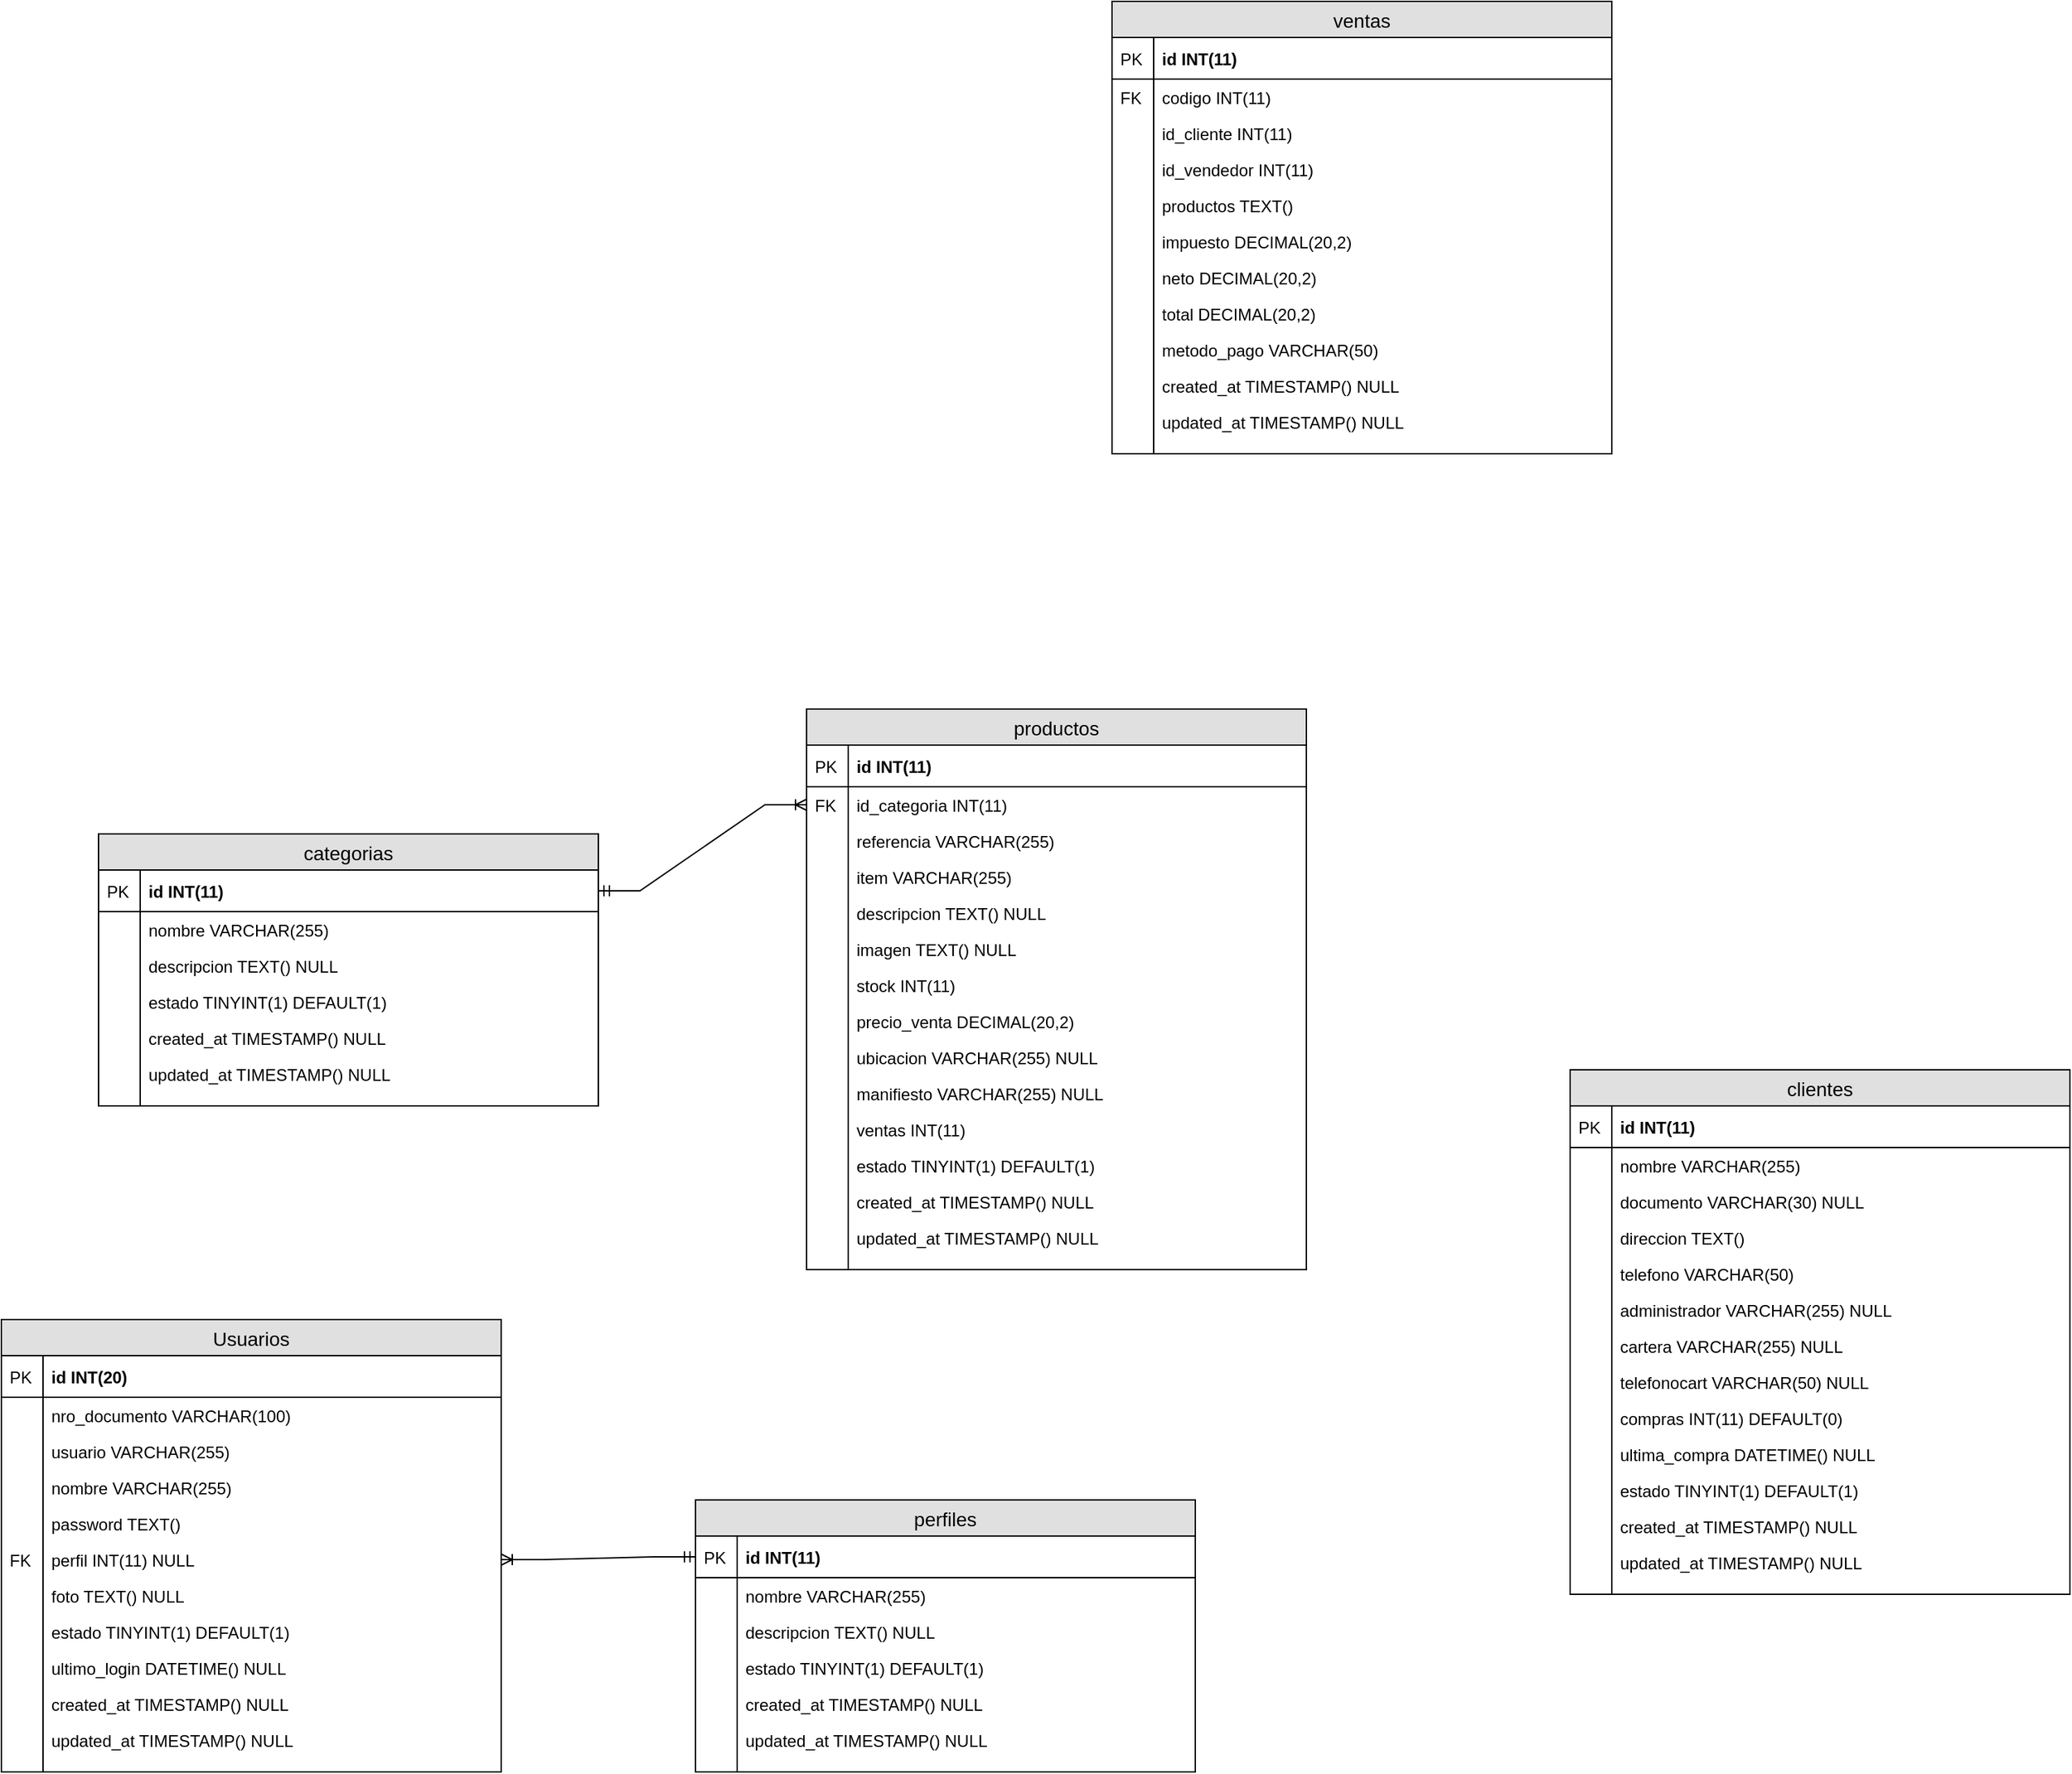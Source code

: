 <mxfile version="15.4.0" type="device"><diagram id="TV2pP8yMNN5nNsr2ddYz" name="Página-1"><mxGraphModel dx="2249" dy="1991" grid="1" gridSize="10" guides="1" tooltips="1" connect="1" arrows="1" fold="1" page="1" pageScale="1" pageWidth="827" pageHeight="1169" math="0" shadow="0"><root><mxCell id="0"/><mxCell id="1" parent="0"/><mxCell id="K2hWUeUvLaZcjFh7Xg0i-14" value="Usuarios" style="swimlane;fontStyle=0;childLayout=stackLayout;horizontal=1;startSize=26;fillColor=#e0e0e0;horizontalStack=0;resizeParent=1;resizeParentMax=0;resizeLast=0;collapsible=1;marginBottom=0;swimlaneFillColor=#ffffff;align=center;fontSize=14;" parent="1" vertex="1"><mxGeometry x="-680" y="280" width="360" height="326" as="geometry"/></mxCell><mxCell id="K2hWUeUvLaZcjFh7Xg0i-15" value="id INT(20)" style="shape=partialRectangle;top=0;left=0;right=0;bottom=1;align=left;verticalAlign=middle;fillColor=none;spacingLeft=34;spacingRight=4;overflow=hidden;rotatable=0;points=[[0,0.5],[1,0.5]];portConstraint=eastwest;dropTarget=0;fontStyle=1;fontSize=12;" parent="K2hWUeUvLaZcjFh7Xg0i-14" vertex="1"><mxGeometry y="26" width="360" height="30" as="geometry"/></mxCell><mxCell id="K2hWUeUvLaZcjFh7Xg0i-16" value="PK" style="shape=partialRectangle;top=0;left=0;bottom=0;fillColor=none;align=left;verticalAlign=middle;spacingLeft=4;spacingRight=4;overflow=hidden;rotatable=0;points=[];portConstraint=eastwest;part=1;fontSize=12;" parent="K2hWUeUvLaZcjFh7Xg0i-15" vertex="1" connectable="0"><mxGeometry width="30" height="30" as="geometry"/></mxCell><mxCell id="K2hWUeUvLaZcjFh7Xg0i-17" value="nro_documento VARCHAR(100)&#10;" style="shape=partialRectangle;top=0;left=0;right=0;bottom=0;align=left;verticalAlign=top;fillColor=none;spacingLeft=34;spacingRight=4;overflow=hidden;rotatable=0;points=[[0,0.5],[1,0.5]];portConstraint=eastwest;dropTarget=0;fontSize=12;" parent="K2hWUeUvLaZcjFh7Xg0i-14" vertex="1"><mxGeometry y="56" width="360" height="26" as="geometry"/></mxCell><mxCell id="K2hWUeUvLaZcjFh7Xg0i-18" value="" style="shape=partialRectangle;top=0;left=0;bottom=0;fillColor=none;align=left;verticalAlign=top;spacingLeft=4;spacingRight=4;overflow=hidden;rotatable=0;points=[];portConstraint=eastwest;part=1;fontSize=12;" parent="K2hWUeUvLaZcjFh7Xg0i-17" vertex="1" connectable="0"><mxGeometry width="30" height="26" as="geometry"/></mxCell><mxCell id="K2hWUeUvLaZcjFh7Xg0i-19" value="usuario VARCHAR(255)" style="shape=partialRectangle;top=0;left=0;right=0;bottom=0;align=left;verticalAlign=top;fillColor=none;spacingLeft=34;spacingRight=4;overflow=hidden;rotatable=0;points=[[0,0.5],[1,0.5]];portConstraint=eastwest;dropTarget=0;fontSize=12;" parent="K2hWUeUvLaZcjFh7Xg0i-14" vertex="1"><mxGeometry y="82" width="360" height="26" as="geometry"/></mxCell><mxCell id="K2hWUeUvLaZcjFh7Xg0i-20" value="" style="shape=partialRectangle;top=0;left=0;bottom=0;fillColor=none;align=left;verticalAlign=top;spacingLeft=4;spacingRight=4;overflow=hidden;rotatable=0;points=[];portConstraint=eastwest;part=1;fontSize=12;" parent="K2hWUeUvLaZcjFh7Xg0i-19" vertex="1" connectable="0"><mxGeometry width="30" height="26" as="geometry"/></mxCell><mxCell id="K2hWUeUvLaZcjFh7Xg0i-23" value="nombre VARCHAR(255)" style="shape=partialRectangle;top=0;left=0;right=0;bottom=0;align=left;verticalAlign=top;fillColor=none;spacingLeft=34;spacingRight=4;overflow=hidden;rotatable=0;points=[[0,0.5],[1,0.5]];portConstraint=eastwest;dropTarget=0;fontSize=12;" parent="K2hWUeUvLaZcjFh7Xg0i-14" vertex="1"><mxGeometry y="108" width="360" height="26" as="geometry"/></mxCell><mxCell id="K2hWUeUvLaZcjFh7Xg0i-24" value="" style="shape=partialRectangle;top=0;left=0;bottom=0;fillColor=none;align=left;verticalAlign=top;spacingLeft=4;spacingRight=4;overflow=hidden;rotatable=0;points=[];portConstraint=eastwest;part=1;fontSize=12;" parent="K2hWUeUvLaZcjFh7Xg0i-23" vertex="1" connectable="0"><mxGeometry width="30" height="26" as="geometry"/></mxCell><mxCell id="K2hWUeUvLaZcjFh7Xg0i-21" value="password TEXT()" style="shape=partialRectangle;top=0;left=0;right=0;bottom=0;align=left;verticalAlign=top;fillColor=none;spacingLeft=34;spacingRight=4;overflow=hidden;rotatable=0;points=[[0,0.5],[1,0.5]];portConstraint=eastwest;dropTarget=0;fontSize=12;" parent="K2hWUeUvLaZcjFh7Xg0i-14" vertex="1"><mxGeometry y="134" width="360" height="26" as="geometry"/></mxCell><mxCell id="K2hWUeUvLaZcjFh7Xg0i-22" value="" style="shape=partialRectangle;top=0;left=0;bottom=0;fillColor=none;align=left;verticalAlign=top;spacingLeft=4;spacingRight=4;overflow=hidden;rotatable=0;points=[];portConstraint=eastwest;part=1;fontSize=12;" parent="K2hWUeUvLaZcjFh7Xg0i-21" vertex="1" connectable="0"><mxGeometry width="30" height="26" as="geometry"/></mxCell><mxCell id="K2hWUeUvLaZcjFh7Xg0i-25" value="perfil INT(11) NULL" style="shape=partialRectangle;top=0;left=0;right=0;bottom=0;align=left;verticalAlign=top;fillColor=none;spacingLeft=34;spacingRight=4;overflow=hidden;rotatable=0;points=[[0,0.5],[1,0.5]];portConstraint=eastwest;dropTarget=0;fontSize=12;" parent="K2hWUeUvLaZcjFh7Xg0i-14" vertex="1"><mxGeometry y="160" width="360" height="26" as="geometry"/></mxCell><mxCell id="K2hWUeUvLaZcjFh7Xg0i-26" value="FK" style="shape=partialRectangle;top=0;left=0;bottom=0;fillColor=none;align=left;verticalAlign=top;spacingLeft=4;spacingRight=4;overflow=hidden;rotatable=0;points=[];portConstraint=eastwest;part=1;fontSize=12;" parent="K2hWUeUvLaZcjFh7Xg0i-25" vertex="1" connectable="0"><mxGeometry width="30" height="26" as="geometry"/></mxCell><mxCell id="K2hWUeUvLaZcjFh7Xg0i-27" value="foto TEXT() NULL" style="shape=partialRectangle;top=0;left=0;right=0;bottom=0;align=left;verticalAlign=top;fillColor=none;spacingLeft=34;spacingRight=4;overflow=hidden;rotatable=0;points=[[0,0.5],[1,0.5]];portConstraint=eastwest;dropTarget=0;fontSize=12;" parent="K2hWUeUvLaZcjFh7Xg0i-14" vertex="1"><mxGeometry y="186" width="360" height="26" as="geometry"/></mxCell><mxCell id="K2hWUeUvLaZcjFh7Xg0i-28" value="" style="shape=partialRectangle;top=0;left=0;bottom=0;fillColor=none;align=left;verticalAlign=top;spacingLeft=4;spacingRight=4;overflow=hidden;rotatable=0;points=[];portConstraint=eastwest;part=1;fontSize=12;" parent="K2hWUeUvLaZcjFh7Xg0i-27" vertex="1" connectable="0"><mxGeometry width="30" height="26" as="geometry"/></mxCell><mxCell id="K2hWUeUvLaZcjFh7Xg0i-41" value="estado TINYINT(1) DEFAULT(1)" style="shape=partialRectangle;top=0;left=0;right=0;bottom=0;align=left;verticalAlign=top;fillColor=none;spacingLeft=34;spacingRight=4;overflow=hidden;rotatable=0;points=[[0,0.5],[1,0.5]];portConstraint=eastwest;dropTarget=0;fontSize=12;" parent="K2hWUeUvLaZcjFh7Xg0i-14" vertex="1"><mxGeometry y="212" width="360" height="26" as="geometry"/></mxCell><mxCell id="K2hWUeUvLaZcjFh7Xg0i-42" value="" style="shape=partialRectangle;top=0;left=0;bottom=0;fillColor=none;align=left;verticalAlign=top;spacingLeft=4;spacingRight=4;overflow=hidden;rotatable=0;points=[];portConstraint=eastwest;part=1;fontSize=12;" parent="K2hWUeUvLaZcjFh7Xg0i-41" vertex="1" connectable="0"><mxGeometry width="30" height="26" as="geometry"/></mxCell><mxCell id="K2hWUeUvLaZcjFh7Xg0i-29" value="ultimo_login DATETIME() NULL" style="shape=partialRectangle;top=0;left=0;right=0;bottom=0;align=left;verticalAlign=top;fillColor=none;spacingLeft=34;spacingRight=4;overflow=hidden;rotatable=0;points=[[0,0.5],[1,0.5]];portConstraint=eastwest;dropTarget=0;fontSize=12;" parent="K2hWUeUvLaZcjFh7Xg0i-14" vertex="1"><mxGeometry y="238" width="360" height="26" as="geometry"/></mxCell><mxCell id="K2hWUeUvLaZcjFh7Xg0i-30" value="" style="shape=partialRectangle;top=0;left=0;bottom=0;fillColor=none;align=left;verticalAlign=top;spacingLeft=4;spacingRight=4;overflow=hidden;rotatable=0;points=[];portConstraint=eastwest;part=1;fontSize=12;" parent="K2hWUeUvLaZcjFh7Xg0i-29" vertex="1" connectable="0"><mxGeometry width="30" height="26" as="geometry"/></mxCell><mxCell id="K2hWUeUvLaZcjFh7Xg0i-45" value="created_at TIMESTAMP() NULL" style="shape=partialRectangle;top=0;left=0;right=0;bottom=0;align=left;verticalAlign=top;fillColor=none;spacingLeft=34;spacingRight=4;overflow=hidden;rotatable=0;points=[[0,0.5],[1,0.5]];portConstraint=eastwest;dropTarget=0;fontSize=12;" parent="K2hWUeUvLaZcjFh7Xg0i-14" vertex="1"><mxGeometry y="264" width="360" height="26" as="geometry"/></mxCell><mxCell id="K2hWUeUvLaZcjFh7Xg0i-46" value="" style="shape=partialRectangle;top=0;left=0;bottom=0;fillColor=none;align=left;verticalAlign=top;spacingLeft=4;spacingRight=4;overflow=hidden;rotatable=0;points=[];portConstraint=eastwest;part=1;fontSize=12;" parent="K2hWUeUvLaZcjFh7Xg0i-45" vertex="1" connectable="0"><mxGeometry width="30" height="26" as="geometry"/></mxCell><mxCell id="K2hWUeUvLaZcjFh7Xg0i-47" value="updated_at TIMESTAMP() NULL" style="shape=partialRectangle;top=0;left=0;right=0;bottom=0;align=left;verticalAlign=top;fillColor=none;spacingLeft=34;spacingRight=4;overflow=hidden;rotatable=0;points=[[0,0.5],[1,0.5]];portConstraint=eastwest;dropTarget=0;fontSize=12;" parent="K2hWUeUvLaZcjFh7Xg0i-14" vertex="1"><mxGeometry y="290" width="360" height="26" as="geometry"/></mxCell><mxCell id="K2hWUeUvLaZcjFh7Xg0i-48" value="" style="shape=partialRectangle;top=0;left=0;bottom=0;fillColor=none;align=left;verticalAlign=top;spacingLeft=4;spacingRight=4;overflow=hidden;rotatable=0;points=[];portConstraint=eastwest;part=1;fontSize=12;" parent="K2hWUeUvLaZcjFh7Xg0i-47" vertex="1" connectable="0"><mxGeometry width="30" height="26" as="geometry"/></mxCell><mxCell id="K2hWUeUvLaZcjFh7Xg0i-55" value="" style="shape=partialRectangle;top=0;left=0;right=0;bottom=0;align=left;verticalAlign=top;fillColor=none;spacingLeft=34;spacingRight=4;overflow=hidden;rotatable=0;points=[[0,0.5],[1,0.5]];portConstraint=eastwest;dropTarget=0;fontSize=12;" parent="K2hWUeUvLaZcjFh7Xg0i-14" vertex="1"><mxGeometry y="316" width="360" height="10" as="geometry"/></mxCell><mxCell id="K2hWUeUvLaZcjFh7Xg0i-56" value="" style="shape=partialRectangle;top=0;left=0;bottom=0;fillColor=none;align=left;verticalAlign=top;spacingLeft=4;spacingRight=4;overflow=hidden;rotatable=0;points=[];portConstraint=eastwest;part=1;fontSize=12;" parent="K2hWUeUvLaZcjFh7Xg0i-55" vertex="1" connectable="0"><mxGeometry width="30" height="10" as="geometry"/></mxCell><mxCell id="K2hWUeUvLaZcjFh7Xg0i-59" value="perfiles" style="swimlane;fontStyle=0;childLayout=stackLayout;horizontal=1;startSize=26;fillColor=#e0e0e0;horizontalStack=0;resizeParent=1;resizeParentMax=0;resizeLast=0;collapsible=1;marginBottom=0;swimlaneFillColor=#ffffff;align=center;fontSize=14;" parent="1" vertex="1"><mxGeometry x="-180" y="410" width="360" height="196" as="geometry"/></mxCell><mxCell id="K2hWUeUvLaZcjFh7Xg0i-60" value="id INT(11)" style="shape=partialRectangle;top=0;left=0;right=0;bottom=1;align=left;verticalAlign=middle;fillColor=none;spacingLeft=34;spacingRight=4;overflow=hidden;rotatable=0;points=[[0,0.5],[1,0.5]];portConstraint=eastwest;dropTarget=0;fontStyle=1;fontSize=12;" parent="K2hWUeUvLaZcjFh7Xg0i-59" vertex="1"><mxGeometry y="26" width="360" height="30" as="geometry"/></mxCell><mxCell id="K2hWUeUvLaZcjFh7Xg0i-61" value="PK" style="shape=partialRectangle;top=0;left=0;bottom=0;fillColor=none;align=left;verticalAlign=middle;spacingLeft=4;spacingRight=4;overflow=hidden;rotatable=0;points=[];portConstraint=eastwest;part=1;fontSize=12;" parent="K2hWUeUvLaZcjFh7Xg0i-60" vertex="1" connectable="0"><mxGeometry width="30" height="30" as="geometry"/></mxCell><mxCell id="K2hWUeUvLaZcjFh7Xg0i-62" value="nombre VARCHAR(255)" style="shape=partialRectangle;top=0;left=0;right=0;bottom=0;align=left;verticalAlign=top;fillColor=none;spacingLeft=34;spacingRight=4;overflow=hidden;rotatable=0;points=[[0,0.5],[1,0.5]];portConstraint=eastwest;dropTarget=0;fontSize=12;" parent="K2hWUeUvLaZcjFh7Xg0i-59" vertex="1"><mxGeometry y="56" width="360" height="26" as="geometry"/></mxCell><mxCell id="K2hWUeUvLaZcjFh7Xg0i-63" value="" style="shape=partialRectangle;top=0;left=0;bottom=0;fillColor=none;align=left;verticalAlign=top;spacingLeft=4;spacingRight=4;overflow=hidden;rotatable=0;points=[];portConstraint=eastwest;part=1;fontSize=12;" parent="K2hWUeUvLaZcjFh7Xg0i-62" vertex="1" connectable="0"><mxGeometry width="30" height="26" as="geometry"/></mxCell><mxCell id="K2hWUeUvLaZcjFh7Xg0i-68" value="descripcion TEXT() NULL" style="shape=partialRectangle;top=0;left=0;right=0;bottom=0;align=left;verticalAlign=top;fillColor=none;spacingLeft=34;spacingRight=4;overflow=hidden;rotatable=0;points=[[0,0.5],[1,0.5]];portConstraint=eastwest;dropTarget=0;fontSize=12;" parent="K2hWUeUvLaZcjFh7Xg0i-59" vertex="1"><mxGeometry y="82" width="360" height="26" as="geometry"/></mxCell><mxCell id="K2hWUeUvLaZcjFh7Xg0i-69" value="" style="shape=partialRectangle;top=0;left=0;bottom=0;fillColor=none;align=left;verticalAlign=top;spacingLeft=4;spacingRight=4;overflow=hidden;rotatable=0;points=[];portConstraint=eastwest;part=1;fontSize=12;" parent="K2hWUeUvLaZcjFh7Xg0i-68" vertex="1" connectable="0"><mxGeometry width="30" height="26" as="geometry"/></mxCell><mxCell id="K2hWUeUvLaZcjFh7Xg0i-86" value="estado TINYINT(1) DEFAULT(1)" style="shape=partialRectangle;top=0;left=0;right=0;bottom=0;align=left;verticalAlign=top;fillColor=none;spacingLeft=34;spacingRight=4;overflow=hidden;rotatable=0;points=[[0,0.5],[1,0.5]];portConstraint=eastwest;dropTarget=0;fontSize=12;" parent="K2hWUeUvLaZcjFh7Xg0i-59" vertex="1"><mxGeometry y="108" width="360" height="26" as="geometry"/></mxCell><mxCell id="K2hWUeUvLaZcjFh7Xg0i-87" value="" style="shape=partialRectangle;top=0;left=0;bottom=0;fillColor=none;align=left;verticalAlign=top;spacingLeft=4;spacingRight=4;overflow=hidden;rotatable=0;points=[];portConstraint=eastwest;part=1;fontSize=12;" parent="K2hWUeUvLaZcjFh7Xg0i-86" vertex="1" connectable="0"><mxGeometry width="30" height="26" as="geometry"/></mxCell><mxCell id="K2hWUeUvLaZcjFh7Xg0i-90" value="created_at TIMESTAMP() NULL" style="shape=partialRectangle;top=0;left=0;right=0;bottom=0;align=left;verticalAlign=top;fillColor=none;spacingLeft=34;spacingRight=4;overflow=hidden;rotatable=0;points=[[0,0.5],[1,0.5]];portConstraint=eastwest;dropTarget=0;fontSize=12;" parent="K2hWUeUvLaZcjFh7Xg0i-59" vertex="1"><mxGeometry y="134" width="360" height="26" as="geometry"/></mxCell><mxCell id="K2hWUeUvLaZcjFh7Xg0i-91" value="" style="shape=partialRectangle;top=0;left=0;bottom=0;fillColor=none;align=left;verticalAlign=top;spacingLeft=4;spacingRight=4;overflow=hidden;rotatable=0;points=[];portConstraint=eastwest;part=1;fontSize=12;" parent="K2hWUeUvLaZcjFh7Xg0i-90" vertex="1" connectable="0"><mxGeometry width="30" height="26" as="geometry"/></mxCell><mxCell id="K2hWUeUvLaZcjFh7Xg0i-92" value="updated_at TIMESTAMP() NULL" style="shape=partialRectangle;top=0;left=0;right=0;bottom=0;align=left;verticalAlign=top;fillColor=none;spacingLeft=34;spacingRight=4;overflow=hidden;rotatable=0;points=[[0,0.5],[1,0.5]];portConstraint=eastwest;dropTarget=0;fontSize=12;" parent="K2hWUeUvLaZcjFh7Xg0i-59" vertex="1"><mxGeometry y="160" width="360" height="26" as="geometry"/></mxCell><mxCell id="K2hWUeUvLaZcjFh7Xg0i-93" value="" style="shape=partialRectangle;top=0;left=0;bottom=0;fillColor=none;align=left;verticalAlign=top;spacingLeft=4;spacingRight=4;overflow=hidden;rotatable=0;points=[];portConstraint=eastwest;part=1;fontSize=12;" parent="K2hWUeUvLaZcjFh7Xg0i-92" vertex="1" connectable="0"><mxGeometry width="30" height="26" as="geometry"/></mxCell><mxCell id="K2hWUeUvLaZcjFh7Xg0i-100" value="" style="shape=partialRectangle;top=0;left=0;right=0;bottom=0;align=left;verticalAlign=top;fillColor=none;spacingLeft=34;spacingRight=4;overflow=hidden;rotatable=0;points=[[0,0.5],[1,0.5]];portConstraint=eastwest;dropTarget=0;fontSize=12;" parent="K2hWUeUvLaZcjFh7Xg0i-59" vertex="1"><mxGeometry y="186" width="360" height="10" as="geometry"/></mxCell><mxCell id="K2hWUeUvLaZcjFh7Xg0i-101" value="" style="shape=partialRectangle;top=0;left=0;bottom=0;fillColor=none;align=left;verticalAlign=top;spacingLeft=4;spacingRight=4;overflow=hidden;rotatable=0;points=[];portConstraint=eastwest;part=1;fontSize=12;" parent="K2hWUeUvLaZcjFh7Xg0i-100" vertex="1" connectable="0"><mxGeometry width="30" height="10" as="geometry"/></mxCell><mxCell id="t4gjUZf2-VR_p1XcIjSn-1" value="categorias" style="swimlane;fontStyle=0;childLayout=stackLayout;horizontal=1;startSize=26;fillColor=#e0e0e0;horizontalStack=0;resizeParent=1;resizeParentMax=0;resizeLast=0;collapsible=1;marginBottom=0;swimlaneFillColor=#ffffff;align=center;fontSize=14;" parent="1" vertex="1"><mxGeometry x="-610" y="-70" width="360" height="196" as="geometry"/></mxCell><mxCell id="t4gjUZf2-VR_p1XcIjSn-2" value="id INT(11)" style="shape=partialRectangle;top=0;left=0;right=0;bottom=1;align=left;verticalAlign=middle;fillColor=none;spacingLeft=34;spacingRight=4;overflow=hidden;rotatable=0;points=[[0,0.5],[1,0.5]];portConstraint=eastwest;dropTarget=0;fontStyle=1;fontSize=12;" parent="t4gjUZf2-VR_p1XcIjSn-1" vertex="1"><mxGeometry y="26" width="360" height="30" as="geometry"/></mxCell><mxCell id="t4gjUZf2-VR_p1XcIjSn-3" value="PK" style="shape=partialRectangle;top=0;left=0;bottom=0;fillColor=none;align=left;verticalAlign=middle;spacingLeft=4;spacingRight=4;overflow=hidden;rotatable=0;points=[];portConstraint=eastwest;part=1;fontSize=12;" parent="t4gjUZf2-VR_p1XcIjSn-2" vertex="1" connectable="0"><mxGeometry width="30" height="30" as="geometry"/></mxCell><mxCell id="t4gjUZf2-VR_p1XcIjSn-4" value="nombre VARCHAR(255)" style="shape=partialRectangle;top=0;left=0;right=0;bottom=0;align=left;verticalAlign=top;fillColor=none;spacingLeft=34;spacingRight=4;overflow=hidden;rotatable=0;points=[[0,0.5],[1,0.5]];portConstraint=eastwest;dropTarget=0;fontSize=12;" parent="t4gjUZf2-VR_p1XcIjSn-1" vertex="1"><mxGeometry y="56" width="360" height="26" as="geometry"/></mxCell><mxCell id="t4gjUZf2-VR_p1XcIjSn-5" value="" style="shape=partialRectangle;top=0;left=0;bottom=0;fillColor=none;align=left;verticalAlign=top;spacingLeft=4;spacingRight=4;overflow=hidden;rotatable=0;points=[];portConstraint=eastwest;part=1;fontSize=12;" parent="t4gjUZf2-VR_p1XcIjSn-4" vertex="1" connectable="0"><mxGeometry width="30" height="26" as="geometry"/></mxCell><mxCell id="t4gjUZf2-VR_p1XcIjSn-6" value="descripcion TEXT() NULL" style="shape=partialRectangle;top=0;left=0;right=0;bottom=0;align=left;verticalAlign=top;fillColor=none;spacingLeft=34;spacingRight=4;overflow=hidden;rotatable=0;points=[[0,0.5],[1,0.5]];portConstraint=eastwest;dropTarget=0;fontSize=12;" parent="t4gjUZf2-VR_p1XcIjSn-1" vertex="1"><mxGeometry y="82" width="360" height="26" as="geometry"/></mxCell><mxCell id="t4gjUZf2-VR_p1XcIjSn-7" value="" style="shape=partialRectangle;top=0;left=0;bottom=0;fillColor=none;align=left;verticalAlign=top;spacingLeft=4;spacingRight=4;overflow=hidden;rotatable=0;points=[];portConstraint=eastwest;part=1;fontSize=12;" parent="t4gjUZf2-VR_p1XcIjSn-6" vertex="1" connectable="0"><mxGeometry width="30" height="26" as="geometry"/></mxCell><mxCell id="t4gjUZf2-VR_p1XcIjSn-8" value="estado TINYINT(1) DEFAULT(1)" style="shape=partialRectangle;top=0;left=0;right=0;bottom=0;align=left;verticalAlign=top;fillColor=none;spacingLeft=34;spacingRight=4;overflow=hidden;rotatable=0;points=[[0,0.5],[1,0.5]];portConstraint=eastwest;dropTarget=0;fontSize=12;" parent="t4gjUZf2-VR_p1XcIjSn-1" vertex="1"><mxGeometry y="108" width="360" height="26" as="geometry"/></mxCell><mxCell id="t4gjUZf2-VR_p1XcIjSn-9" value="" style="shape=partialRectangle;top=0;left=0;bottom=0;fillColor=none;align=left;verticalAlign=top;spacingLeft=4;spacingRight=4;overflow=hidden;rotatable=0;points=[];portConstraint=eastwest;part=1;fontSize=12;" parent="t4gjUZf2-VR_p1XcIjSn-8" vertex="1" connectable="0"><mxGeometry width="30" height="26" as="geometry"/></mxCell><mxCell id="t4gjUZf2-VR_p1XcIjSn-10" value="created_at TIMESTAMP() NULL" style="shape=partialRectangle;top=0;left=0;right=0;bottom=0;align=left;verticalAlign=top;fillColor=none;spacingLeft=34;spacingRight=4;overflow=hidden;rotatable=0;points=[[0,0.5],[1,0.5]];portConstraint=eastwest;dropTarget=0;fontSize=12;" parent="t4gjUZf2-VR_p1XcIjSn-1" vertex="1"><mxGeometry y="134" width="360" height="26" as="geometry"/></mxCell><mxCell id="t4gjUZf2-VR_p1XcIjSn-11" value="" style="shape=partialRectangle;top=0;left=0;bottom=0;fillColor=none;align=left;verticalAlign=top;spacingLeft=4;spacingRight=4;overflow=hidden;rotatable=0;points=[];portConstraint=eastwest;part=1;fontSize=12;" parent="t4gjUZf2-VR_p1XcIjSn-10" vertex="1" connectable="0"><mxGeometry width="30" height="26" as="geometry"/></mxCell><mxCell id="t4gjUZf2-VR_p1XcIjSn-12" value="updated_at TIMESTAMP() NULL" style="shape=partialRectangle;top=0;left=0;right=0;bottom=0;align=left;verticalAlign=top;fillColor=none;spacingLeft=34;spacingRight=4;overflow=hidden;rotatable=0;points=[[0,0.5],[1,0.5]];portConstraint=eastwest;dropTarget=0;fontSize=12;" parent="t4gjUZf2-VR_p1XcIjSn-1" vertex="1"><mxGeometry y="160" width="360" height="26" as="geometry"/></mxCell><mxCell id="t4gjUZf2-VR_p1XcIjSn-13" value="" style="shape=partialRectangle;top=0;left=0;bottom=0;fillColor=none;align=left;verticalAlign=top;spacingLeft=4;spacingRight=4;overflow=hidden;rotatable=0;points=[];portConstraint=eastwest;part=1;fontSize=12;" parent="t4gjUZf2-VR_p1XcIjSn-12" vertex="1" connectable="0"><mxGeometry width="30" height="26" as="geometry"/></mxCell><mxCell id="t4gjUZf2-VR_p1XcIjSn-14" value="" style="shape=partialRectangle;top=0;left=0;right=0;bottom=0;align=left;verticalAlign=top;fillColor=none;spacingLeft=34;spacingRight=4;overflow=hidden;rotatable=0;points=[[0,0.5],[1,0.5]];portConstraint=eastwest;dropTarget=0;fontSize=12;" parent="t4gjUZf2-VR_p1XcIjSn-1" vertex="1"><mxGeometry y="186" width="360" height="10" as="geometry"/></mxCell><mxCell id="t4gjUZf2-VR_p1XcIjSn-15" value="" style="shape=partialRectangle;top=0;left=0;bottom=0;fillColor=none;align=left;verticalAlign=top;spacingLeft=4;spacingRight=4;overflow=hidden;rotatable=0;points=[];portConstraint=eastwest;part=1;fontSize=12;" parent="t4gjUZf2-VR_p1XcIjSn-14" vertex="1" connectable="0"><mxGeometry width="30" height="10" as="geometry"/></mxCell><mxCell id="wwwsnqTrqnUkbO4L9FfZ-1" value="productos" style="swimlane;fontStyle=0;childLayout=stackLayout;horizontal=1;startSize=26;fillColor=#e0e0e0;horizontalStack=0;resizeParent=1;resizeParentMax=0;resizeLast=0;collapsible=1;marginBottom=0;swimlaneFillColor=#ffffff;align=center;fontSize=14;" parent="1" vertex="1"><mxGeometry x="-100" y="-160" width="360" height="404" as="geometry"/></mxCell><mxCell id="wwwsnqTrqnUkbO4L9FfZ-2" value="id INT(11)" style="shape=partialRectangle;top=0;left=0;right=0;bottom=1;align=left;verticalAlign=middle;fillColor=none;spacingLeft=34;spacingRight=4;overflow=hidden;rotatable=0;points=[[0,0.5],[1,0.5]];portConstraint=eastwest;dropTarget=0;fontStyle=1;fontSize=12;" parent="wwwsnqTrqnUkbO4L9FfZ-1" vertex="1"><mxGeometry y="26" width="360" height="30" as="geometry"/></mxCell><mxCell id="wwwsnqTrqnUkbO4L9FfZ-3" value="PK" style="shape=partialRectangle;top=0;left=0;bottom=0;fillColor=none;align=left;verticalAlign=middle;spacingLeft=4;spacingRight=4;overflow=hidden;rotatable=0;points=[];portConstraint=eastwest;part=1;fontSize=12;" parent="wwwsnqTrqnUkbO4L9FfZ-2" vertex="1" connectable="0"><mxGeometry width="30" height="30" as="geometry"/></mxCell><mxCell id="wwwsnqTrqnUkbO4L9FfZ-4" value="id_categoria INT(11)" style="shape=partialRectangle;top=0;left=0;right=0;bottom=0;align=left;verticalAlign=top;fillColor=none;spacingLeft=34;spacingRight=4;overflow=hidden;rotatable=0;points=[[0,0.5],[1,0.5]];portConstraint=eastwest;dropTarget=0;fontSize=12;" parent="wwwsnqTrqnUkbO4L9FfZ-1" vertex="1"><mxGeometry y="56" width="360" height="26" as="geometry"/></mxCell><mxCell id="wwwsnqTrqnUkbO4L9FfZ-5" value="FK" style="shape=partialRectangle;top=0;left=0;bottom=0;fillColor=none;align=left;verticalAlign=top;spacingLeft=4;spacingRight=4;overflow=hidden;rotatable=0;points=[];portConstraint=eastwest;part=1;fontSize=12;" parent="wwwsnqTrqnUkbO4L9FfZ-4" vertex="1" connectable="0"><mxGeometry width="30" height="26" as="geometry"/></mxCell><mxCell id="wwwsnqTrqnUkbO4L9FfZ-6" value="referencia VARCHAR(255)" style="shape=partialRectangle;top=0;left=0;right=0;bottom=0;align=left;verticalAlign=top;fillColor=none;spacingLeft=34;spacingRight=4;overflow=hidden;rotatable=0;points=[[0,0.5],[1,0.5]];portConstraint=eastwest;dropTarget=0;fontSize=12;" parent="wwwsnqTrqnUkbO4L9FfZ-1" vertex="1"><mxGeometry y="82" width="360" height="26" as="geometry"/></mxCell><mxCell id="wwwsnqTrqnUkbO4L9FfZ-7" value="" style="shape=partialRectangle;top=0;left=0;bottom=0;fillColor=none;align=left;verticalAlign=top;spacingLeft=4;spacingRight=4;overflow=hidden;rotatable=0;points=[];portConstraint=eastwest;part=1;fontSize=12;" parent="wwwsnqTrqnUkbO4L9FfZ-6" vertex="1" connectable="0"><mxGeometry width="30" height="26" as="geometry"/></mxCell><mxCell id="wwwsnqTrqnUkbO4L9FfZ-45" value="item VARCHAR(255)" style="shape=partialRectangle;top=0;left=0;right=0;bottom=0;align=left;verticalAlign=top;fillColor=none;spacingLeft=34;spacingRight=4;overflow=hidden;rotatable=0;points=[[0,0.5],[1,0.5]];portConstraint=eastwest;dropTarget=0;fontSize=12;" parent="wwwsnqTrqnUkbO4L9FfZ-1" vertex="1"><mxGeometry y="108" width="360" height="26" as="geometry"/></mxCell><mxCell id="wwwsnqTrqnUkbO4L9FfZ-46" value="" style="shape=partialRectangle;top=0;left=0;bottom=0;fillColor=none;align=left;verticalAlign=top;spacingLeft=4;spacingRight=4;overflow=hidden;rotatable=0;points=[];portConstraint=eastwest;part=1;fontSize=12;" parent="wwwsnqTrqnUkbO4L9FfZ-45" vertex="1" connectable="0"><mxGeometry width="30" height="26" as="geometry"/></mxCell><mxCell id="wwwsnqTrqnUkbO4L9FfZ-47" value="descripcion TEXT() NULL" style="shape=partialRectangle;top=0;left=0;right=0;bottom=0;align=left;verticalAlign=top;fillColor=none;spacingLeft=34;spacingRight=4;overflow=hidden;rotatable=0;points=[[0,0.5],[1,0.5]];portConstraint=eastwest;dropTarget=0;fontSize=12;" parent="wwwsnqTrqnUkbO4L9FfZ-1" vertex="1"><mxGeometry y="134" width="360" height="26" as="geometry"/></mxCell><mxCell id="wwwsnqTrqnUkbO4L9FfZ-48" value="" style="shape=partialRectangle;top=0;left=0;bottom=0;fillColor=none;align=left;verticalAlign=top;spacingLeft=4;spacingRight=4;overflow=hidden;rotatable=0;points=[];portConstraint=eastwest;part=1;fontSize=12;" parent="wwwsnqTrqnUkbO4L9FfZ-47" vertex="1" connectable="0"><mxGeometry width="30" height="26" as="geometry"/></mxCell><mxCell id="wwwsnqTrqnUkbO4L9FfZ-49" value="imagen TEXT() NULL" style="shape=partialRectangle;top=0;left=0;right=0;bottom=0;align=left;verticalAlign=top;fillColor=none;spacingLeft=34;spacingRight=4;overflow=hidden;rotatable=0;points=[[0,0.5],[1,0.5]];portConstraint=eastwest;dropTarget=0;fontSize=12;" parent="wwwsnqTrqnUkbO4L9FfZ-1" vertex="1"><mxGeometry y="160" width="360" height="26" as="geometry"/></mxCell><mxCell id="wwwsnqTrqnUkbO4L9FfZ-50" value="" style="shape=partialRectangle;top=0;left=0;bottom=0;fillColor=none;align=left;verticalAlign=top;spacingLeft=4;spacingRight=4;overflow=hidden;rotatable=0;points=[];portConstraint=eastwest;part=1;fontSize=12;" parent="wwwsnqTrqnUkbO4L9FfZ-49" vertex="1" connectable="0"><mxGeometry width="30" height="26" as="geometry"/></mxCell><mxCell id="wwwsnqTrqnUkbO4L9FfZ-51" value="stock INT(11)" style="shape=partialRectangle;top=0;left=0;right=0;bottom=0;align=left;verticalAlign=top;fillColor=none;spacingLeft=34;spacingRight=4;overflow=hidden;rotatable=0;points=[[0,0.5],[1,0.5]];portConstraint=eastwest;dropTarget=0;fontSize=12;" parent="wwwsnqTrqnUkbO4L9FfZ-1" vertex="1"><mxGeometry y="186" width="360" height="26" as="geometry"/></mxCell><mxCell id="wwwsnqTrqnUkbO4L9FfZ-52" value="" style="shape=partialRectangle;top=0;left=0;bottom=0;fillColor=none;align=left;verticalAlign=top;spacingLeft=4;spacingRight=4;overflow=hidden;rotatable=0;points=[];portConstraint=eastwest;part=1;fontSize=12;" parent="wwwsnqTrqnUkbO4L9FfZ-51" vertex="1" connectable="0"><mxGeometry width="30" height="26" as="geometry"/></mxCell><mxCell id="wwwsnqTrqnUkbO4L9FfZ-53" value="precio_venta DECIMAL(20,2)" style="shape=partialRectangle;top=0;left=0;right=0;bottom=0;align=left;verticalAlign=top;fillColor=none;spacingLeft=34;spacingRight=4;overflow=hidden;rotatable=0;points=[[0,0.5],[1,0.5]];portConstraint=eastwest;dropTarget=0;fontSize=12;" parent="wwwsnqTrqnUkbO4L9FfZ-1" vertex="1"><mxGeometry y="212" width="360" height="26" as="geometry"/></mxCell><mxCell id="wwwsnqTrqnUkbO4L9FfZ-54" value="" style="shape=partialRectangle;top=0;left=0;bottom=0;fillColor=none;align=left;verticalAlign=top;spacingLeft=4;spacingRight=4;overflow=hidden;rotatable=0;points=[];portConstraint=eastwest;part=1;fontSize=12;" parent="wwwsnqTrqnUkbO4L9FfZ-53" vertex="1" connectable="0"><mxGeometry width="30" height="26" as="geometry"/></mxCell><mxCell id="wwwsnqTrqnUkbO4L9FfZ-55" value="ubicacion VARCHAR(255) NULL" style="shape=partialRectangle;top=0;left=0;right=0;bottom=0;align=left;verticalAlign=top;fillColor=none;spacingLeft=34;spacingRight=4;overflow=hidden;rotatable=0;points=[[0,0.5],[1,0.5]];portConstraint=eastwest;dropTarget=0;fontSize=12;" parent="wwwsnqTrqnUkbO4L9FfZ-1" vertex="1"><mxGeometry y="238" width="360" height="26" as="geometry"/></mxCell><mxCell id="wwwsnqTrqnUkbO4L9FfZ-56" value="" style="shape=partialRectangle;top=0;left=0;bottom=0;fillColor=none;align=left;verticalAlign=top;spacingLeft=4;spacingRight=4;overflow=hidden;rotatable=0;points=[];portConstraint=eastwest;part=1;fontSize=12;" parent="wwwsnqTrqnUkbO4L9FfZ-55" vertex="1" connectable="0"><mxGeometry width="30" height="26" as="geometry"/></mxCell><mxCell id="wwwsnqTrqnUkbO4L9FfZ-57" value="manifiesto VARCHAR(255) NULL" style="shape=partialRectangle;top=0;left=0;right=0;bottom=0;align=left;verticalAlign=top;fillColor=none;spacingLeft=34;spacingRight=4;overflow=hidden;rotatable=0;points=[[0,0.5],[1,0.5]];portConstraint=eastwest;dropTarget=0;fontSize=12;" parent="wwwsnqTrqnUkbO4L9FfZ-1" vertex="1"><mxGeometry y="264" width="360" height="26" as="geometry"/></mxCell><mxCell id="wwwsnqTrqnUkbO4L9FfZ-58" value="" style="shape=partialRectangle;top=0;left=0;bottom=0;fillColor=none;align=left;verticalAlign=top;spacingLeft=4;spacingRight=4;overflow=hidden;rotatable=0;points=[];portConstraint=eastwest;part=1;fontSize=12;" parent="wwwsnqTrqnUkbO4L9FfZ-57" vertex="1" connectable="0"><mxGeometry width="30" height="26" as="geometry"/></mxCell><mxCell id="wwwsnqTrqnUkbO4L9FfZ-59" value="ventas INT(11)" style="shape=partialRectangle;top=0;left=0;right=0;bottom=0;align=left;verticalAlign=top;fillColor=none;spacingLeft=34;spacingRight=4;overflow=hidden;rotatable=0;points=[[0,0.5],[1,0.5]];portConstraint=eastwest;dropTarget=0;fontSize=12;" parent="wwwsnqTrqnUkbO4L9FfZ-1" vertex="1"><mxGeometry y="290" width="360" height="26" as="geometry"/></mxCell><mxCell id="wwwsnqTrqnUkbO4L9FfZ-60" value="" style="shape=partialRectangle;top=0;left=0;bottom=0;fillColor=none;align=left;verticalAlign=top;spacingLeft=4;spacingRight=4;overflow=hidden;rotatable=0;points=[];portConstraint=eastwest;part=1;fontSize=12;" parent="wwwsnqTrqnUkbO4L9FfZ-59" vertex="1" connectable="0"><mxGeometry width="30" height="26" as="geometry"/></mxCell><mxCell id="wwwsnqTrqnUkbO4L9FfZ-8" value="estado TINYINT(1) DEFAULT(1)" style="shape=partialRectangle;top=0;left=0;right=0;bottom=0;align=left;verticalAlign=top;fillColor=none;spacingLeft=34;spacingRight=4;overflow=hidden;rotatable=0;points=[[0,0.5],[1,0.5]];portConstraint=eastwest;dropTarget=0;fontSize=12;" parent="wwwsnqTrqnUkbO4L9FfZ-1" vertex="1"><mxGeometry y="316" width="360" height="26" as="geometry"/></mxCell><mxCell id="wwwsnqTrqnUkbO4L9FfZ-9" value="" style="shape=partialRectangle;top=0;left=0;bottom=0;fillColor=none;align=left;verticalAlign=top;spacingLeft=4;spacingRight=4;overflow=hidden;rotatable=0;points=[];portConstraint=eastwest;part=1;fontSize=12;" parent="wwwsnqTrqnUkbO4L9FfZ-8" vertex="1" connectable="0"><mxGeometry width="30" height="26" as="geometry"/></mxCell><mxCell id="wwwsnqTrqnUkbO4L9FfZ-10" value="created_at TIMESTAMP() NULL" style="shape=partialRectangle;top=0;left=0;right=0;bottom=0;align=left;verticalAlign=top;fillColor=none;spacingLeft=34;spacingRight=4;overflow=hidden;rotatable=0;points=[[0,0.5],[1,0.5]];portConstraint=eastwest;dropTarget=0;fontSize=12;" parent="wwwsnqTrqnUkbO4L9FfZ-1" vertex="1"><mxGeometry y="342" width="360" height="26" as="geometry"/></mxCell><mxCell id="wwwsnqTrqnUkbO4L9FfZ-11" value="" style="shape=partialRectangle;top=0;left=0;bottom=0;fillColor=none;align=left;verticalAlign=top;spacingLeft=4;spacingRight=4;overflow=hidden;rotatable=0;points=[];portConstraint=eastwest;part=1;fontSize=12;" parent="wwwsnqTrqnUkbO4L9FfZ-10" vertex="1" connectable="0"><mxGeometry width="30" height="26" as="geometry"/></mxCell><mxCell id="wwwsnqTrqnUkbO4L9FfZ-12" value="updated_at TIMESTAMP() NULL" style="shape=partialRectangle;top=0;left=0;right=0;bottom=0;align=left;verticalAlign=top;fillColor=none;spacingLeft=34;spacingRight=4;overflow=hidden;rotatable=0;points=[[0,0.5],[1,0.5]];portConstraint=eastwest;dropTarget=0;fontSize=12;" parent="wwwsnqTrqnUkbO4L9FfZ-1" vertex="1"><mxGeometry y="368" width="360" height="26" as="geometry"/></mxCell><mxCell id="wwwsnqTrqnUkbO4L9FfZ-13" value="" style="shape=partialRectangle;top=0;left=0;bottom=0;fillColor=none;align=left;verticalAlign=top;spacingLeft=4;spacingRight=4;overflow=hidden;rotatable=0;points=[];portConstraint=eastwest;part=1;fontSize=12;" parent="wwwsnqTrqnUkbO4L9FfZ-12" vertex="1" connectable="0"><mxGeometry width="30" height="26" as="geometry"/></mxCell><mxCell id="wwwsnqTrqnUkbO4L9FfZ-14" value="" style="shape=partialRectangle;top=0;left=0;right=0;bottom=0;align=left;verticalAlign=top;fillColor=none;spacingLeft=34;spacingRight=4;overflow=hidden;rotatable=0;points=[[0,0.5],[1,0.5]];portConstraint=eastwest;dropTarget=0;fontSize=12;" parent="wwwsnqTrqnUkbO4L9FfZ-1" vertex="1"><mxGeometry y="394" width="360" height="10" as="geometry"/></mxCell><mxCell id="wwwsnqTrqnUkbO4L9FfZ-15" value="" style="shape=partialRectangle;top=0;left=0;bottom=0;fillColor=none;align=left;verticalAlign=top;spacingLeft=4;spacingRight=4;overflow=hidden;rotatable=0;points=[];portConstraint=eastwest;part=1;fontSize=12;" parent="wwwsnqTrqnUkbO4L9FfZ-14" vertex="1" connectable="0"><mxGeometry width="30" height="10" as="geometry"/></mxCell><mxCell id="wwwsnqTrqnUkbO4L9FfZ-16" value="clientes" style="swimlane;fontStyle=0;childLayout=stackLayout;horizontal=1;startSize=26;fillColor=#e0e0e0;horizontalStack=0;resizeParent=1;resizeParentMax=0;resizeLast=0;collapsible=1;marginBottom=0;swimlaneFillColor=#ffffff;align=center;fontSize=14;" parent="1" vertex="1"><mxGeometry x="450" y="100" width="360" height="378" as="geometry"/></mxCell><mxCell id="wwwsnqTrqnUkbO4L9FfZ-17" value="id INT(11)" style="shape=partialRectangle;top=0;left=0;right=0;bottom=1;align=left;verticalAlign=middle;fillColor=none;spacingLeft=34;spacingRight=4;overflow=hidden;rotatable=0;points=[[0,0.5],[1,0.5]];portConstraint=eastwest;dropTarget=0;fontStyle=1;fontSize=12;" parent="wwwsnqTrqnUkbO4L9FfZ-16" vertex="1"><mxGeometry y="26" width="360" height="30" as="geometry"/></mxCell><mxCell id="wwwsnqTrqnUkbO4L9FfZ-18" value="PK" style="shape=partialRectangle;top=0;left=0;bottom=0;fillColor=none;align=left;verticalAlign=middle;spacingLeft=4;spacingRight=4;overflow=hidden;rotatable=0;points=[];portConstraint=eastwest;part=1;fontSize=12;" parent="wwwsnqTrqnUkbO4L9FfZ-17" vertex="1" connectable="0"><mxGeometry width="30" height="30" as="geometry"/></mxCell><mxCell id="wwwsnqTrqnUkbO4L9FfZ-19" value="nombre VARCHAR(255)" style="shape=partialRectangle;top=0;left=0;right=0;bottom=0;align=left;verticalAlign=top;fillColor=none;spacingLeft=34;spacingRight=4;overflow=hidden;rotatable=0;points=[[0,0.5],[1,0.5]];portConstraint=eastwest;dropTarget=0;fontSize=12;" parent="wwwsnqTrqnUkbO4L9FfZ-16" vertex="1"><mxGeometry y="56" width="360" height="26" as="geometry"/></mxCell><mxCell id="wwwsnqTrqnUkbO4L9FfZ-20" value="" style="shape=partialRectangle;top=0;left=0;bottom=0;fillColor=none;align=left;verticalAlign=top;spacingLeft=4;spacingRight=4;overflow=hidden;rotatable=0;points=[];portConstraint=eastwest;part=1;fontSize=12;" parent="wwwsnqTrqnUkbO4L9FfZ-19" vertex="1" connectable="0"><mxGeometry width="30" height="26" as="geometry"/></mxCell><mxCell id="wwwsnqTrqnUkbO4L9FfZ-21" value="documento VARCHAR(30) NULL" style="shape=partialRectangle;top=0;left=0;right=0;bottom=0;align=left;verticalAlign=top;fillColor=none;spacingLeft=34;spacingRight=4;overflow=hidden;rotatable=0;points=[[0,0.5],[1,0.5]];portConstraint=eastwest;dropTarget=0;fontSize=12;" parent="wwwsnqTrqnUkbO4L9FfZ-16" vertex="1"><mxGeometry y="82" width="360" height="26" as="geometry"/></mxCell><mxCell id="wwwsnqTrqnUkbO4L9FfZ-22" value="" style="shape=partialRectangle;top=0;left=0;bottom=0;fillColor=none;align=left;verticalAlign=top;spacingLeft=4;spacingRight=4;overflow=hidden;rotatable=0;points=[];portConstraint=eastwest;part=1;fontSize=12;" parent="wwwsnqTrqnUkbO4L9FfZ-21" vertex="1" connectable="0"><mxGeometry width="30" height="26" as="geometry"/></mxCell><mxCell id="wwwsnqTrqnUkbO4L9FfZ-23" value="direccion TEXT()" style="shape=partialRectangle;top=0;left=0;right=0;bottom=0;align=left;verticalAlign=top;fillColor=none;spacingLeft=34;spacingRight=4;overflow=hidden;rotatable=0;points=[[0,0.5],[1,0.5]];portConstraint=eastwest;dropTarget=0;fontSize=12;" parent="wwwsnqTrqnUkbO4L9FfZ-16" vertex="1"><mxGeometry y="108" width="360" height="26" as="geometry"/></mxCell><mxCell id="wwwsnqTrqnUkbO4L9FfZ-24" value="" style="shape=partialRectangle;top=0;left=0;bottom=0;fillColor=none;align=left;verticalAlign=top;spacingLeft=4;spacingRight=4;overflow=hidden;rotatable=0;points=[];portConstraint=eastwest;part=1;fontSize=12;" parent="wwwsnqTrqnUkbO4L9FfZ-23" vertex="1" connectable="0"><mxGeometry width="30" height="26" as="geometry"/></mxCell><mxCell id="wwwsnqTrqnUkbO4L9FfZ-31" value="telefono VARCHAR(50)" style="shape=partialRectangle;top=0;left=0;right=0;bottom=0;align=left;verticalAlign=top;fillColor=none;spacingLeft=34;spacingRight=4;overflow=hidden;rotatable=0;points=[[0,0.5],[1,0.5]];portConstraint=eastwest;dropTarget=0;fontSize=12;" parent="wwwsnqTrqnUkbO4L9FfZ-16" vertex="1"><mxGeometry y="134" width="360" height="26" as="geometry"/></mxCell><mxCell id="wwwsnqTrqnUkbO4L9FfZ-32" value="" style="shape=partialRectangle;top=0;left=0;bottom=0;fillColor=none;align=left;verticalAlign=top;spacingLeft=4;spacingRight=4;overflow=hidden;rotatable=0;points=[];portConstraint=eastwest;part=1;fontSize=12;" parent="wwwsnqTrqnUkbO4L9FfZ-31" vertex="1" connectable="0"><mxGeometry width="30" height="26" as="geometry"/></mxCell><mxCell id="wwwsnqTrqnUkbO4L9FfZ-33" value="administrador VARCHAR(255) NULL" style="shape=partialRectangle;top=0;left=0;right=0;bottom=0;align=left;verticalAlign=top;fillColor=none;spacingLeft=34;spacingRight=4;overflow=hidden;rotatable=0;points=[[0,0.5],[1,0.5]];portConstraint=eastwest;dropTarget=0;fontSize=12;" parent="wwwsnqTrqnUkbO4L9FfZ-16" vertex="1"><mxGeometry y="160" width="360" height="26" as="geometry"/></mxCell><mxCell id="wwwsnqTrqnUkbO4L9FfZ-34" value="" style="shape=partialRectangle;top=0;left=0;bottom=0;fillColor=none;align=left;verticalAlign=top;spacingLeft=4;spacingRight=4;overflow=hidden;rotatable=0;points=[];portConstraint=eastwest;part=1;fontSize=12;" parent="wwwsnqTrqnUkbO4L9FfZ-33" vertex="1" connectable="0"><mxGeometry width="30" height="26" as="geometry"/></mxCell><mxCell id="wwwsnqTrqnUkbO4L9FfZ-35" value="cartera VARCHAR(255) NULL" style="shape=partialRectangle;top=0;left=0;right=0;bottom=0;align=left;verticalAlign=top;fillColor=none;spacingLeft=34;spacingRight=4;overflow=hidden;rotatable=0;points=[[0,0.5],[1,0.5]];portConstraint=eastwest;dropTarget=0;fontSize=12;" parent="wwwsnqTrqnUkbO4L9FfZ-16" vertex="1"><mxGeometry y="186" width="360" height="26" as="geometry"/></mxCell><mxCell id="wwwsnqTrqnUkbO4L9FfZ-36" value="" style="shape=partialRectangle;top=0;left=0;bottom=0;fillColor=none;align=left;verticalAlign=top;spacingLeft=4;spacingRight=4;overflow=hidden;rotatable=0;points=[];portConstraint=eastwest;part=1;fontSize=12;" parent="wwwsnqTrqnUkbO4L9FfZ-35" vertex="1" connectable="0"><mxGeometry width="30" height="26" as="geometry"/></mxCell><mxCell id="wwwsnqTrqnUkbO4L9FfZ-37" value="telefonocart VARCHAR(50) NULL" style="shape=partialRectangle;top=0;left=0;right=0;bottom=0;align=left;verticalAlign=top;fillColor=none;spacingLeft=34;spacingRight=4;overflow=hidden;rotatable=0;points=[[0,0.5],[1,0.5]];portConstraint=eastwest;dropTarget=0;fontSize=12;" parent="wwwsnqTrqnUkbO4L9FfZ-16" vertex="1"><mxGeometry y="212" width="360" height="26" as="geometry"/></mxCell><mxCell id="wwwsnqTrqnUkbO4L9FfZ-38" value="" style="shape=partialRectangle;top=0;left=0;bottom=0;fillColor=none;align=left;verticalAlign=top;spacingLeft=4;spacingRight=4;overflow=hidden;rotatable=0;points=[];portConstraint=eastwest;part=1;fontSize=12;" parent="wwwsnqTrqnUkbO4L9FfZ-37" vertex="1" connectable="0"><mxGeometry width="30" height="26" as="geometry"/></mxCell><mxCell id="wwwsnqTrqnUkbO4L9FfZ-39" value="compras INT(11) DEFAULT(0)" style="shape=partialRectangle;top=0;left=0;right=0;bottom=0;align=left;verticalAlign=top;fillColor=none;spacingLeft=34;spacingRight=4;overflow=hidden;rotatable=0;points=[[0,0.5],[1,0.5]];portConstraint=eastwest;dropTarget=0;fontSize=12;" parent="wwwsnqTrqnUkbO4L9FfZ-16" vertex="1"><mxGeometry y="238" width="360" height="26" as="geometry"/></mxCell><mxCell id="wwwsnqTrqnUkbO4L9FfZ-40" value="" style="shape=partialRectangle;top=0;left=0;bottom=0;fillColor=none;align=left;verticalAlign=top;spacingLeft=4;spacingRight=4;overflow=hidden;rotatable=0;points=[];portConstraint=eastwest;part=1;fontSize=12;" parent="wwwsnqTrqnUkbO4L9FfZ-39" vertex="1" connectable="0"><mxGeometry width="30" height="26" as="geometry"/></mxCell><mxCell id="wwwsnqTrqnUkbO4L9FfZ-41" value="ultima_compra DATETIME() NULL" style="shape=partialRectangle;top=0;left=0;right=0;bottom=0;align=left;verticalAlign=top;fillColor=none;spacingLeft=34;spacingRight=4;overflow=hidden;rotatable=0;points=[[0,0.5],[1,0.5]];portConstraint=eastwest;dropTarget=0;fontSize=12;" parent="wwwsnqTrqnUkbO4L9FfZ-16" vertex="1"><mxGeometry y="264" width="360" height="26" as="geometry"/></mxCell><mxCell id="wwwsnqTrqnUkbO4L9FfZ-42" value="" style="shape=partialRectangle;top=0;left=0;bottom=0;fillColor=none;align=left;verticalAlign=top;spacingLeft=4;spacingRight=4;overflow=hidden;rotatable=0;points=[];portConstraint=eastwest;part=1;fontSize=12;" parent="wwwsnqTrqnUkbO4L9FfZ-41" vertex="1" connectable="0"><mxGeometry width="30" height="26" as="geometry"/></mxCell><mxCell id="wwwsnqTrqnUkbO4L9FfZ-43" value="estado TINYINT(1) DEFAULT(1)" style="shape=partialRectangle;top=0;left=0;right=0;bottom=0;align=left;verticalAlign=top;fillColor=none;spacingLeft=34;spacingRight=4;overflow=hidden;rotatable=0;points=[[0,0.5],[1,0.5]];portConstraint=eastwest;dropTarget=0;fontSize=12;" parent="wwwsnqTrqnUkbO4L9FfZ-16" vertex="1"><mxGeometry y="290" width="360" height="26" as="geometry"/></mxCell><mxCell id="wwwsnqTrqnUkbO4L9FfZ-44" value="" style="shape=partialRectangle;top=0;left=0;bottom=0;fillColor=none;align=left;verticalAlign=top;spacingLeft=4;spacingRight=4;overflow=hidden;rotatable=0;points=[];portConstraint=eastwest;part=1;fontSize=12;" parent="wwwsnqTrqnUkbO4L9FfZ-43" vertex="1" connectable="0"><mxGeometry width="30" height="26" as="geometry"/></mxCell><mxCell id="wwwsnqTrqnUkbO4L9FfZ-25" value="created_at TIMESTAMP() NULL" style="shape=partialRectangle;top=0;left=0;right=0;bottom=0;align=left;verticalAlign=top;fillColor=none;spacingLeft=34;spacingRight=4;overflow=hidden;rotatable=0;points=[[0,0.5],[1,0.5]];portConstraint=eastwest;dropTarget=0;fontSize=12;" parent="wwwsnqTrqnUkbO4L9FfZ-16" vertex="1"><mxGeometry y="316" width="360" height="26" as="geometry"/></mxCell><mxCell id="wwwsnqTrqnUkbO4L9FfZ-26" value="" style="shape=partialRectangle;top=0;left=0;bottom=0;fillColor=none;align=left;verticalAlign=top;spacingLeft=4;spacingRight=4;overflow=hidden;rotatable=0;points=[];portConstraint=eastwest;part=1;fontSize=12;" parent="wwwsnqTrqnUkbO4L9FfZ-25" vertex="1" connectable="0"><mxGeometry width="30" height="26" as="geometry"/></mxCell><mxCell id="wwwsnqTrqnUkbO4L9FfZ-27" value="updated_at TIMESTAMP() NULL" style="shape=partialRectangle;top=0;left=0;right=0;bottom=0;align=left;verticalAlign=top;fillColor=none;spacingLeft=34;spacingRight=4;overflow=hidden;rotatable=0;points=[[0,0.5],[1,0.5]];portConstraint=eastwest;dropTarget=0;fontSize=12;" parent="wwwsnqTrqnUkbO4L9FfZ-16" vertex="1"><mxGeometry y="342" width="360" height="26" as="geometry"/></mxCell><mxCell id="wwwsnqTrqnUkbO4L9FfZ-28" value="" style="shape=partialRectangle;top=0;left=0;bottom=0;fillColor=none;align=left;verticalAlign=top;spacingLeft=4;spacingRight=4;overflow=hidden;rotatable=0;points=[];portConstraint=eastwest;part=1;fontSize=12;" parent="wwwsnqTrqnUkbO4L9FfZ-27" vertex="1" connectable="0"><mxGeometry width="30" height="26" as="geometry"/></mxCell><mxCell id="wwwsnqTrqnUkbO4L9FfZ-29" value="" style="shape=partialRectangle;top=0;left=0;right=0;bottom=0;align=left;verticalAlign=top;fillColor=none;spacingLeft=34;spacingRight=4;overflow=hidden;rotatable=0;points=[[0,0.5],[1,0.5]];portConstraint=eastwest;dropTarget=0;fontSize=12;" parent="wwwsnqTrqnUkbO4L9FfZ-16" vertex="1"><mxGeometry y="368" width="360" height="10" as="geometry"/></mxCell><mxCell id="wwwsnqTrqnUkbO4L9FfZ-30" value="" style="shape=partialRectangle;top=0;left=0;bottom=0;fillColor=none;align=left;verticalAlign=top;spacingLeft=4;spacingRight=4;overflow=hidden;rotatable=0;points=[];portConstraint=eastwest;part=1;fontSize=12;" parent="wwwsnqTrqnUkbO4L9FfZ-29" vertex="1" connectable="0"><mxGeometry width="30" height="10" as="geometry"/></mxCell><mxCell id="wwwsnqTrqnUkbO4L9FfZ-61" value="" style="edgeStyle=entityRelationEdgeStyle;fontSize=12;html=1;endArrow=ERoneToMany;startArrow=ERmandOne;rounded=0;" parent="1" source="K2hWUeUvLaZcjFh7Xg0i-60" target="K2hWUeUvLaZcjFh7Xg0i-25" edge="1"><mxGeometry width="100" height="100" relative="1" as="geometry"><mxPoint x="-200" y="430" as="sourcePoint"/><mxPoint x="-100" y="330" as="targetPoint"/></mxGeometry></mxCell><mxCell id="wwwsnqTrqnUkbO4L9FfZ-62" value="" style="edgeStyle=entityRelationEdgeStyle;fontSize=12;html=1;endArrow=ERoneToMany;startArrow=ERmandOne;rounded=0;" parent="1" source="t4gjUZf2-VR_p1XcIjSn-2" target="wwwsnqTrqnUkbO4L9FfZ-4" edge="1"><mxGeometry width="100" height="100" relative="1" as="geometry"><mxPoint x="-120.0" y="210" as="sourcePoint"/><mxPoint x="-260" y="212" as="targetPoint"/></mxGeometry></mxCell><mxCell id="w-EyTzuqV2PLr8j2JTLB-1" value="ventas" style="swimlane;fontStyle=0;childLayout=stackLayout;horizontal=1;startSize=26;fillColor=#e0e0e0;horizontalStack=0;resizeParent=1;resizeParentMax=0;resizeLast=0;collapsible=1;marginBottom=0;swimlaneFillColor=#ffffff;align=center;fontSize=14;" vertex="1" parent="1"><mxGeometry x="120" y="-670" width="360" height="326" as="geometry"/></mxCell><mxCell id="w-EyTzuqV2PLr8j2JTLB-2" value="id INT(11)" style="shape=partialRectangle;top=0;left=0;right=0;bottom=1;align=left;verticalAlign=middle;fillColor=none;spacingLeft=34;spacingRight=4;overflow=hidden;rotatable=0;points=[[0,0.5],[1,0.5]];portConstraint=eastwest;dropTarget=0;fontStyle=1;fontSize=12;" vertex="1" parent="w-EyTzuqV2PLr8j2JTLB-1"><mxGeometry y="26" width="360" height="30" as="geometry"/></mxCell><mxCell id="w-EyTzuqV2PLr8j2JTLB-3" value="PK" style="shape=partialRectangle;top=0;left=0;bottom=0;fillColor=none;align=left;verticalAlign=middle;spacingLeft=4;spacingRight=4;overflow=hidden;rotatable=0;points=[];portConstraint=eastwest;part=1;fontSize=12;" vertex="1" connectable="0" parent="w-EyTzuqV2PLr8j2JTLB-2"><mxGeometry width="30" height="30" as="geometry"/></mxCell><mxCell id="w-EyTzuqV2PLr8j2JTLB-4" value="codigo INT(11)" style="shape=partialRectangle;top=0;left=0;right=0;bottom=0;align=left;verticalAlign=top;fillColor=none;spacingLeft=34;spacingRight=4;overflow=hidden;rotatable=0;points=[[0,0.5],[1,0.5]];portConstraint=eastwest;dropTarget=0;fontSize=12;" vertex="1" parent="w-EyTzuqV2PLr8j2JTLB-1"><mxGeometry y="56" width="360" height="26" as="geometry"/></mxCell><mxCell id="w-EyTzuqV2PLr8j2JTLB-5" value="FK" style="shape=partialRectangle;top=0;left=0;bottom=0;fillColor=none;align=left;verticalAlign=top;spacingLeft=4;spacingRight=4;overflow=hidden;rotatable=0;points=[];portConstraint=eastwest;part=1;fontSize=12;" vertex="1" connectable="0" parent="w-EyTzuqV2PLr8j2JTLB-4"><mxGeometry width="30" height="26" as="geometry"/></mxCell><mxCell id="w-EyTzuqV2PLr8j2JTLB-6" value="id_cliente INT(11)" style="shape=partialRectangle;top=0;left=0;right=0;bottom=0;align=left;verticalAlign=top;fillColor=none;spacingLeft=34;spacingRight=4;overflow=hidden;rotatable=0;points=[[0,0.5],[1,0.5]];portConstraint=eastwest;dropTarget=0;fontSize=12;" vertex="1" parent="w-EyTzuqV2PLr8j2JTLB-1"><mxGeometry y="82" width="360" height="26" as="geometry"/></mxCell><mxCell id="w-EyTzuqV2PLr8j2JTLB-7" value="" style="shape=partialRectangle;top=0;left=0;bottom=0;fillColor=none;align=left;verticalAlign=top;spacingLeft=4;spacingRight=4;overflow=hidden;rotatable=0;points=[];portConstraint=eastwest;part=1;fontSize=12;" vertex="1" connectable="0" parent="w-EyTzuqV2PLr8j2JTLB-6"><mxGeometry width="30" height="26" as="geometry"/></mxCell><mxCell id="w-EyTzuqV2PLr8j2JTLB-8" value="id_vendedor INT(11)" style="shape=partialRectangle;top=0;left=0;right=0;bottom=0;align=left;verticalAlign=top;fillColor=none;spacingLeft=34;spacingRight=4;overflow=hidden;rotatable=0;points=[[0,0.5],[1,0.5]];portConstraint=eastwest;dropTarget=0;fontSize=12;" vertex="1" parent="w-EyTzuqV2PLr8j2JTLB-1"><mxGeometry y="108" width="360" height="26" as="geometry"/></mxCell><mxCell id="w-EyTzuqV2PLr8j2JTLB-9" value="" style="shape=partialRectangle;top=0;left=0;bottom=0;fillColor=none;align=left;verticalAlign=top;spacingLeft=4;spacingRight=4;overflow=hidden;rotatable=0;points=[];portConstraint=eastwest;part=1;fontSize=12;" vertex="1" connectable="0" parent="w-EyTzuqV2PLr8j2JTLB-8"><mxGeometry width="30" height="26" as="geometry"/></mxCell><mxCell id="w-EyTzuqV2PLr8j2JTLB-10" value="productos TEXT()&#10;" style="shape=partialRectangle;top=0;left=0;right=0;bottom=0;align=left;verticalAlign=top;fillColor=none;spacingLeft=34;spacingRight=4;overflow=hidden;rotatable=0;points=[[0,0.5],[1,0.5]];portConstraint=eastwest;dropTarget=0;fontSize=12;" vertex="1" parent="w-EyTzuqV2PLr8j2JTLB-1"><mxGeometry y="134" width="360" height="26" as="geometry"/></mxCell><mxCell id="w-EyTzuqV2PLr8j2JTLB-11" value="" style="shape=partialRectangle;top=0;left=0;bottom=0;fillColor=none;align=left;verticalAlign=top;spacingLeft=4;spacingRight=4;overflow=hidden;rotatable=0;points=[];portConstraint=eastwest;part=1;fontSize=12;" vertex="1" connectable="0" parent="w-EyTzuqV2PLr8j2JTLB-10"><mxGeometry width="30" height="26" as="geometry"/></mxCell><mxCell id="w-EyTzuqV2PLr8j2JTLB-12" value="impuesto DECIMAL(20,2)" style="shape=partialRectangle;top=0;left=0;right=0;bottom=0;align=left;verticalAlign=top;fillColor=none;spacingLeft=34;spacingRight=4;overflow=hidden;rotatable=0;points=[[0,0.5],[1,0.5]];portConstraint=eastwest;dropTarget=0;fontSize=12;" vertex="1" parent="w-EyTzuqV2PLr8j2JTLB-1"><mxGeometry y="160" width="360" height="26" as="geometry"/></mxCell><mxCell id="w-EyTzuqV2PLr8j2JTLB-13" value="" style="shape=partialRectangle;top=0;left=0;bottom=0;fillColor=none;align=left;verticalAlign=top;spacingLeft=4;spacingRight=4;overflow=hidden;rotatable=0;points=[];portConstraint=eastwest;part=1;fontSize=12;" vertex="1" connectable="0" parent="w-EyTzuqV2PLr8j2JTLB-12"><mxGeometry width="30" height="26" as="geometry"/></mxCell><mxCell id="w-EyTzuqV2PLr8j2JTLB-14" value="neto DECIMAL(20,2)" style="shape=partialRectangle;top=0;left=0;right=0;bottom=0;align=left;verticalAlign=top;fillColor=none;spacingLeft=34;spacingRight=4;overflow=hidden;rotatable=0;points=[[0,0.5],[1,0.5]];portConstraint=eastwest;dropTarget=0;fontSize=12;" vertex="1" parent="w-EyTzuqV2PLr8j2JTLB-1"><mxGeometry y="186" width="360" height="26" as="geometry"/></mxCell><mxCell id="w-EyTzuqV2PLr8j2JTLB-15" value="" style="shape=partialRectangle;top=0;left=0;bottom=0;fillColor=none;align=left;verticalAlign=top;spacingLeft=4;spacingRight=4;overflow=hidden;rotatable=0;points=[];portConstraint=eastwest;part=1;fontSize=12;" vertex="1" connectable="0" parent="w-EyTzuqV2PLr8j2JTLB-14"><mxGeometry width="30" height="26" as="geometry"/></mxCell><mxCell id="w-EyTzuqV2PLr8j2JTLB-16" value="total DECIMAL(20,2)" style="shape=partialRectangle;top=0;left=0;right=0;bottom=0;align=left;verticalAlign=top;fillColor=none;spacingLeft=34;spacingRight=4;overflow=hidden;rotatable=0;points=[[0,0.5],[1,0.5]];portConstraint=eastwest;dropTarget=0;fontSize=12;" vertex="1" parent="w-EyTzuqV2PLr8j2JTLB-1"><mxGeometry y="212" width="360" height="26" as="geometry"/></mxCell><mxCell id="w-EyTzuqV2PLr8j2JTLB-17" value="" style="shape=partialRectangle;top=0;left=0;bottom=0;fillColor=none;align=left;verticalAlign=top;spacingLeft=4;spacingRight=4;overflow=hidden;rotatable=0;points=[];portConstraint=eastwest;part=1;fontSize=12;" vertex="1" connectable="0" parent="w-EyTzuqV2PLr8j2JTLB-16"><mxGeometry width="30" height="26" as="geometry"/></mxCell><mxCell id="w-EyTzuqV2PLr8j2JTLB-18" value="metodo_pago VARCHAR(50)" style="shape=partialRectangle;top=0;left=0;right=0;bottom=0;align=left;verticalAlign=top;fillColor=none;spacingLeft=34;spacingRight=4;overflow=hidden;rotatable=0;points=[[0,0.5],[1,0.5]];portConstraint=eastwest;dropTarget=0;fontSize=12;" vertex="1" parent="w-EyTzuqV2PLr8j2JTLB-1"><mxGeometry y="238" width="360" height="26" as="geometry"/></mxCell><mxCell id="w-EyTzuqV2PLr8j2JTLB-19" value="" style="shape=partialRectangle;top=0;left=0;bottom=0;fillColor=none;align=left;verticalAlign=top;spacingLeft=4;spacingRight=4;overflow=hidden;rotatable=0;points=[];portConstraint=eastwest;part=1;fontSize=12;" vertex="1" connectable="0" parent="w-EyTzuqV2PLr8j2JTLB-18"><mxGeometry width="30" height="26" as="geometry"/></mxCell><mxCell id="w-EyTzuqV2PLr8j2JTLB-26" value="created_at TIMESTAMP() NULL" style="shape=partialRectangle;top=0;left=0;right=0;bottom=0;align=left;verticalAlign=top;fillColor=none;spacingLeft=34;spacingRight=4;overflow=hidden;rotatable=0;points=[[0,0.5],[1,0.5]];portConstraint=eastwest;dropTarget=0;fontSize=12;" vertex="1" parent="w-EyTzuqV2PLr8j2JTLB-1"><mxGeometry y="264" width="360" height="26" as="geometry"/></mxCell><mxCell id="w-EyTzuqV2PLr8j2JTLB-27" value="" style="shape=partialRectangle;top=0;left=0;bottom=0;fillColor=none;align=left;verticalAlign=top;spacingLeft=4;spacingRight=4;overflow=hidden;rotatable=0;points=[];portConstraint=eastwest;part=1;fontSize=12;" vertex="1" connectable="0" parent="w-EyTzuqV2PLr8j2JTLB-26"><mxGeometry width="30" height="26" as="geometry"/></mxCell><mxCell id="w-EyTzuqV2PLr8j2JTLB-28" value="updated_at TIMESTAMP() NULL" style="shape=partialRectangle;top=0;left=0;right=0;bottom=0;align=left;verticalAlign=top;fillColor=none;spacingLeft=34;spacingRight=4;overflow=hidden;rotatable=0;points=[[0,0.5],[1,0.5]];portConstraint=eastwest;dropTarget=0;fontSize=12;" vertex="1" parent="w-EyTzuqV2PLr8j2JTLB-1"><mxGeometry y="290" width="360" height="26" as="geometry"/></mxCell><mxCell id="w-EyTzuqV2PLr8j2JTLB-29" value="" style="shape=partialRectangle;top=0;left=0;bottom=0;fillColor=none;align=left;verticalAlign=top;spacingLeft=4;spacingRight=4;overflow=hidden;rotatable=0;points=[];portConstraint=eastwest;part=1;fontSize=12;" vertex="1" connectable="0" parent="w-EyTzuqV2PLr8j2JTLB-28"><mxGeometry width="30" height="26" as="geometry"/></mxCell><mxCell id="w-EyTzuqV2PLr8j2JTLB-30" value="" style="shape=partialRectangle;top=0;left=0;right=0;bottom=0;align=left;verticalAlign=top;fillColor=none;spacingLeft=34;spacingRight=4;overflow=hidden;rotatable=0;points=[[0,0.5],[1,0.5]];portConstraint=eastwest;dropTarget=0;fontSize=12;" vertex="1" parent="w-EyTzuqV2PLr8j2JTLB-1"><mxGeometry y="316" width="360" height="10" as="geometry"/></mxCell><mxCell id="w-EyTzuqV2PLr8j2JTLB-31" value="" style="shape=partialRectangle;top=0;left=0;bottom=0;fillColor=none;align=left;verticalAlign=top;spacingLeft=4;spacingRight=4;overflow=hidden;rotatable=0;points=[];portConstraint=eastwest;part=1;fontSize=12;" vertex="1" connectable="0" parent="w-EyTzuqV2PLr8j2JTLB-30"><mxGeometry width="30" height="10" as="geometry"/></mxCell></root></mxGraphModel></diagram></mxfile>